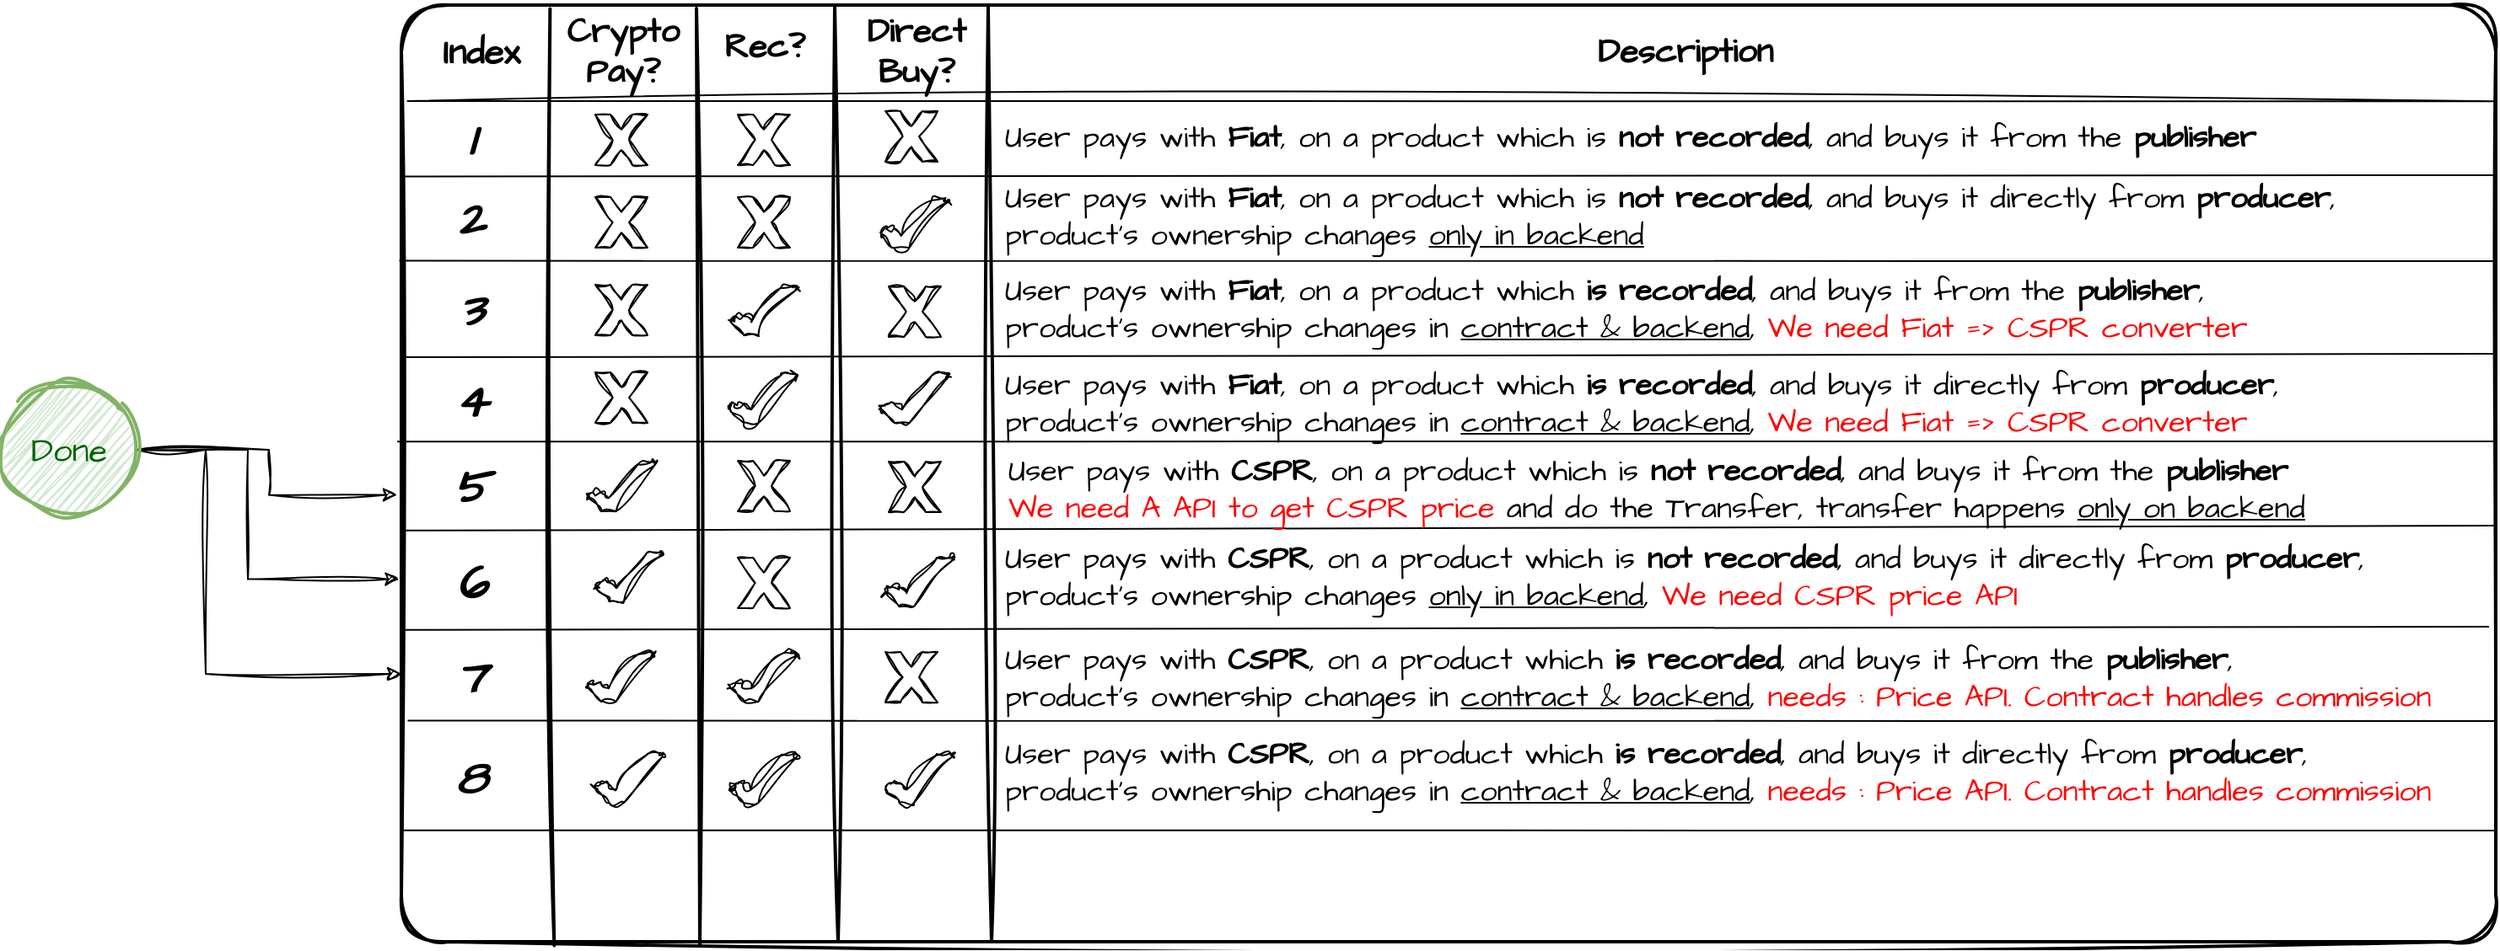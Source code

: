 <mxfile version="21.0.2" type="github">
  <diagram name="Page-1" id="PZljKh_v9Sy79nO4WOEt">
    <mxGraphModel dx="2487" dy="889" grid="0" gridSize="10" guides="1" tooltips="1" connect="1" arrows="1" fold="1" page="0" pageScale="1" pageWidth="827" pageHeight="1169" math="0" shadow="0">
      <root>
        <mxCell id="0" />
        <mxCell id="1" parent="0" />
        <mxCell id="-IJt66C-pTHhGQoxeayv-2" value="" style="rounded=1;whiteSpace=wrap;html=1;sketch=1;hachureGap=4;jiggle=2;curveFitting=1;fontFamily=Architects Daughter;fontSource=https%3A%2F%2Ffonts.googleapis.com%2Fcss%3Ffamily%3DArchitects%2BDaughter;fontSize=20;arcSize=5;strokeWidth=2;" vertex="1" parent="1">
          <mxGeometry x="-228" y="84" width="1242" height="556" as="geometry" />
        </mxCell>
        <mxCell id="-IJt66C-pTHhGQoxeayv-3" value="" style="endArrow=none;html=1;rounded=0;sketch=1;hachureGap=4;jiggle=2;curveFitting=1;fontFamily=Architects Daughter;fontSource=https%3A%2F%2Ffonts.googleapis.com%2Fcss%3Ffamily%3DArchitects%2BDaughter;fontSize=16;entryX=0.071;entryY=0.004;entryDx=0;entryDy=0;entryPerimeter=0;exitX=0.073;exitY=1.004;exitDx=0;exitDy=0;exitPerimeter=0;strokeWidth=2;" edge="1" parent="1" source="-IJt66C-pTHhGQoxeayv-2" target="-IJt66C-pTHhGQoxeayv-2">
          <mxGeometry width="50" height="50" relative="1" as="geometry">
            <mxPoint x="-122" y="31" as="sourcePoint" />
            <mxPoint x="-72" y="-19" as="targetPoint" />
          </mxGeometry>
        </mxCell>
        <mxCell id="-IJt66C-pTHhGQoxeayv-4" value="" style="endArrow=none;html=1;rounded=0;sketch=1;hachureGap=4;jiggle=2;curveFitting=1;fontFamily=Architects Daughter;fontSource=https%3A%2F%2Ffonts.googleapis.com%2Fcss%3Ffamily%3DArchitects%2BDaughter;fontSize=16;entryX=0.071;entryY=0.004;entryDx=0;entryDy=0;entryPerimeter=0;exitX=0.073;exitY=1.004;exitDx=0;exitDy=0;exitPerimeter=0;strokeWidth=2;" edge="1" parent="1">
          <mxGeometry width="50" height="50" relative="1" as="geometry">
            <mxPoint x="31" y="640" as="sourcePoint" />
            <mxPoint x="29" y="84" as="targetPoint" />
          </mxGeometry>
        </mxCell>
        <mxCell id="-IJt66C-pTHhGQoxeayv-5" value="" style="endArrow=none;html=1;rounded=0;sketch=1;hachureGap=4;jiggle=2;curveFitting=1;fontFamily=Architects Daughter;fontSource=https%3A%2F%2Ffonts.googleapis.com%2Fcss%3Ffamily%3DArchitects%2BDaughter;fontSize=16;entryX=0.071;entryY=0.004;entryDx=0;entryDy=0;entryPerimeter=0;exitX=0.073;exitY=1.004;exitDx=0;exitDy=0;exitPerimeter=0;strokeWidth=2;" edge="1" parent="1">
          <mxGeometry width="50" height="50" relative="1" as="geometry">
            <mxPoint x="122" y="640" as="sourcePoint" />
            <mxPoint x="120" y="84" as="targetPoint" />
          </mxGeometry>
        </mxCell>
        <mxCell id="-IJt66C-pTHhGQoxeayv-6" value="" style="endArrow=none;html=1;rounded=0;sketch=1;hachureGap=4;jiggle=2;curveFitting=1;fontFamily=Architects Daughter;fontSource=https%3A%2F%2Ffonts.googleapis.com%2Fcss%3Ffamily%3DArchitects%2BDaughter;fontSize=16;exitX=0.003;exitY=0.099;exitDx=0;exitDy=0;exitPerimeter=0;entryX=0.999;entryY=0.092;entryDx=0;entryDy=0;entryPerimeter=0;" edge="1" parent="1">
          <mxGeometry width="50" height="50" relative="1" as="geometry">
            <mxPoint x="-224.274" y="141.044" as="sourcePoint" />
            <mxPoint x="1012.846" y="141.152" as="targetPoint" />
          </mxGeometry>
        </mxCell>
        <mxCell id="-IJt66C-pTHhGQoxeayv-7" value="Crypto&lt;br&gt;Pay?" style="text;html=1;align=center;verticalAlign=middle;resizable=0;points=[];autosize=1;strokeColor=none;fillColor=none;fontSize=20;fontFamily=Architects Daughter;fontStyle=1" vertex="1" parent="1">
          <mxGeometry x="-140" y="81" width="85" height="60" as="geometry" />
        </mxCell>
        <mxCell id="-IJt66C-pTHhGQoxeayv-8" value="Rec?" style="text;html=1;align=center;verticalAlign=middle;resizable=0;points=[];autosize=1;strokeColor=none;fillColor=none;fontSize=20;fontFamily=Architects Daughter;fontStyle=1" vertex="1" parent="1">
          <mxGeometry x="-46" y="90" width="66" height="36" as="geometry" />
        </mxCell>
        <mxCell id="-IJt66C-pTHhGQoxeayv-9" value="Direct &lt;br&gt;Buy?" style="text;html=1;align=center;verticalAlign=middle;resizable=0;points=[];autosize=1;strokeColor=none;fillColor=none;fontSize=20;fontFamily=Architects Daughter;fontStyle=1" vertex="1" parent="1">
          <mxGeometry x="38" y="81" width="77" height="60" as="geometry" />
        </mxCell>
        <mxCell id="-IJt66C-pTHhGQoxeayv-10" value="&lt;b&gt;Description&lt;/b&gt;" style="text;html=1;align=center;verticalAlign=middle;resizable=0;points=[];autosize=1;strokeColor=none;fillColor=none;fontSize=20;fontFamily=Architects Daughter;" vertex="1" parent="1">
          <mxGeometry x="472" y="93" width="122" height="36" as="geometry" />
        </mxCell>
        <mxCell id="-IJt66C-pTHhGQoxeayv-11" value="" style="endArrow=none;html=1;rounded=0;hachureGap=4;fontFamily=Architects Daughter;fontSource=https%3A%2F%2Ffonts.googleapis.com%2Fcss%3Ffamily%3DArchitects%2BDaughter;fontSize=16;exitX=0.001;exitY=0.183;exitDx=0;exitDy=0;exitPerimeter=0;entryX=0.999;entryY=0.092;entryDx=0;entryDy=0;entryPerimeter=0;strokeWidth=1;" edge="1" parent="1" source="-IJt66C-pTHhGQoxeayv-2">
          <mxGeometry width="50" height="50" relative="1" as="geometry">
            <mxPoint x="-139" y="186" as="sourcePoint" />
            <mxPoint x="1014" y="185" as="targetPoint" />
          </mxGeometry>
        </mxCell>
        <mxCell id="-IJt66C-pTHhGQoxeayv-12" value="" style="endArrow=none;html=1;rounded=0;hachureGap=4;fontFamily=Architects Daughter;fontSource=https%3A%2F%2Ffonts.googleapis.com%2Fcss%3Ffamily%3DArchitects%2BDaughter;fontSize=16;exitX=-0.001;exitY=0.273;exitDx=0;exitDy=0;exitPerimeter=0;entryX=0.999;entryY=0.092;entryDx=0;entryDy=0;entryPerimeter=0;" edge="1" parent="1" source="-IJt66C-pTHhGQoxeayv-2">
          <mxGeometry width="50" height="50" relative="1" as="geometry">
            <mxPoint x="-139" y="237" as="sourcePoint" />
            <mxPoint x="1014" y="236" as="targetPoint" />
          </mxGeometry>
        </mxCell>
        <mxCell id="-IJt66C-pTHhGQoxeayv-13" value="" style="endArrow=none;html=1;rounded=0;hachureGap=4;fontFamily=Architects Daughter;fontSource=https%3A%2F%2Ffonts.googleapis.com%2Fcss%3Ffamily%3DArchitects%2BDaughter;fontSize=16;exitX=0.002;exitY=0.376;exitDx=0;exitDy=0;exitPerimeter=0;entryX=0.999;entryY=0.092;entryDx=0;entryDy=0;entryPerimeter=0;" edge="1" parent="1" source="-IJt66C-pTHhGQoxeayv-2">
          <mxGeometry width="50" height="50" relative="1" as="geometry">
            <mxPoint x="-140" y="292" as="sourcePoint" />
            <mxPoint x="1013" y="291" as="targetPoint" />
          </mxGeometry>
        </mxCell>
        <mxCell id="-IJt66C-pTHhGQoxeayv-14" value="" style="endArrow=none;html=1;rounded=0;hachureGap=4;fontFamily=Architects Daughter;fontSource=https%3A%2F%2Ffonts.googleapis.com%2Fcss%3Ffamily%3DArchitects%2BDaughter;fontSize=16;exitX=-0.002;exitY=0.466;exitDx=0;exitDy=0;exitPerimeter=0;entryX=0.999;entryY=0.092;entryDx=0;entryDy=0;entryPerimeter=0;" edge="1" parent="1" source="-IJt66C-pTHhGQoxeayv-2">
          <mxGeometry width="50" height="50" relative="1" as="geometry">
            <mxPoint x="-140" y="344" as="sourcePoint" />
            <mxPoint x="1013" y="343" as="targetPoint" />
          </mxGeometry>
        </mxCell>
        <mxCell id="-IJt66C-pTHhGQoxeayv-15" value="" style="endArrow=none;html=1;rounded=0;hachureGap=4;fontFamily=Architects Daughter;fontSource=https%3A%2F%2Ffonts.googleapis.com%2Fcss%3Ffamily%3DArchitects%2BDaughter;fontSize=16;exitX=0.002;exitY=0.561;exitDx=0;exitDy=0;exitPerimeter=0;entryX=0.999;entryY=0.092;entryDx=0;entryDy=0;entryPerimeter=0;" edge="1" parent="1" source="-IJt66C-pTHhGQoxeayv-2">
          <mxGeometry width="50" height="50" relative="1" as="geometry">
            <mxPoint x="-140" y="394" as="sourcePoint" />
            <mxPoint x="1013" y="393" as="targetPoint" />
          </mxGeometry>
        </mxCell>
        <mxCell id="-IJt66C-pTHhGQoxeayv-16" value="" style="endArrow=none;html=1;rounded=0;hachureGap=4;fontFamily=Architects Daughter;fontSource=https%3A%2F%2Ffonts.googleapis.com%2Fcss%3Ffamily%3DArchitects%2BDaughter;fontSize=16;exitX=0.002;exitY=0.667;exitDx=0;exitDy=0;exitPerimeter=0;entryX=0.999;entryY=0.092;entryDx=0;entryDy=0;entryPerimeter=0;" edge="1" parent="1" source="-IJt66C-pTHhGQoxeayv-2">
          <mxGeometry width="50" height="50" relative="1" as="geometry">
            <mxPoint x="-143" y="454" as="sourcePoint" />
            <mxPoint x="1010" y="453" as="targetPoint" />
          </mxGeometry>
        </mxCell>
        <mxCell id="-IJt66C-pTHhGQoxeayv-17" value="" style="endArrow=none;html=1;rounded=0;hachureGap=4;fontFamily=Architects Daughter;fontSource=https%3A%2F%2Ffonts.googleapis.com%2Fcss%3Ffamily%3DArchitects%2BDaughter;fontSize=16;exitX=0.003;exitY=0.764;exitDx=0;exitDy=0;exitPerimeter=0;entryX=0.999;entryY=0.092;entryDx=0;entryDy=0;entryPerimeter=0;" edge="1" parent="1" source="-IJt66C-pTHhGQoxeayv-2">
          <mxGeometry width="50" height="50" relative="1" as="geometry">
            <mxPoint x="-140" y="510" as="sourcePoint" />
            <mxPoint x="1013" y="509" as="targetPoint" />
          </mxGeometry>
        </mxCell>
        <mxCell id="-IJt66C-pTHhGQoxeayv-18" value="" style="endArrow=none;html=1;rounded=0;hachureGap=4;fontFamily=Architects Daughter;fontSource=https%3A%2F%2Ffonts.googleapis.com%2Fcss%3Ffamily%3DArchitects%2BDaughter;fontSize=16;exitX=0;exitY=0.881;exitDx=0;exitDy=0;exitPerimeter=0;entryX=0.999;entryY=0.092;entryDx=0;entryDy=0;entryPerimeter=0;" edge="1" parent="1" source="-IJt66C-pTHhGQoxeayv-2">
          <mxGeometry width="50" height="50" relative="1" as="geometry">
            <mxPoint x="-140" y="575" as="sourcePoint" />
            <mxPoint x="1013" y="574" as="targetPoint" />
          </mxGeometry>
        </mxCell>
        <mxCell id="-IJt66C-pTHhGQoxeayv-19" value="" style="endArrow=none;html=1;rounded=0;sketch=1;hachureGap=4;jiggle=2;curveFitting=1;fontFamily=Architects Daughter;fontSource=https%3A%2F%2Ffonts.googleapis.com%2Fcss%3Ffamily%3DArchitects%2BDaughter;fontSize=16;entryX=0.071;entryY=0.004;entryDx=0;entryDy=0;entryPerimeter=0;exitX=0.073;exitY=1.004;exitDx=0;exitDy=0;exitPerimeter=0;strokeWidth=2;" edge="1" parent="1">
          <mxGeometry width="50" height="50" relative="1" as="geometry">
            <mxPoint x="-51" y="642" as="sourcePoint" />
            <mxPoint x="-53" y="86" as="targetPoint" />
          </mxGeometry>
        </mxCell>
        <mxCell id="-IJt66C-pTHhGQoxeayv-20" value="Index" style="text;html=1;align=center;verticalAlign=middle;resizable=0;points=[];autosize=1;strokeColor=none;fillColor=none;fontSize=21;fontFamily=Architects Daughter;fontStyle=1" vertex="1" parent="1">
          <mxGeometry x="-213" y="93" width="64" height="37" as="geometry" />
        </mxCell>
        <mxCell id="-IJt66C-pTHhGQoxeayv-22" value="&lt;font style=&quot;font-size: 28px;&quot;&gt;&lt;b style=&quot;font-size: 28px;&quot;&gt;&lt;i style=&quot;font-size: 28px;&quot;&gt;1&lt;/i&gt;&lt;/b&gt;&lt;/font&gt;" style="text;html=1;align=center;verticalAlign=middle;resizable=0;points=[];autosize=1;strokeColor=none;fillColor=none;fontSize=28;fontFamily=Architects Daughter;" vertex="1" parent="1">
          <mxGeometry x="-198" y="141" width="22" height="46" as="geometry" />
        </mxCell>
        <mxCell id="-IJt66C-pTHhGQoxeayv-23" value="&lt;span style=&quot;font-size: 28px;&quot;&gt;&lt;b style=&quot;font-size: 28px;&quot;&gt;&lt;i style=&quot;font-size: 28px;&quot;&gt;2&lt;/i&gt;&lt;/b&gt;&lt;/span&gt;" style="text;html=1;align=center;verticalAlign=middle;resizable=0;points=[];autosize=1;strokeColor=none;fillColor=none;fontSize=28;fontFamily=Architects Daughter;" vertex="1" parent="1">
          <mxGeometry x="-204" y="188" width="34" height="46" as="geometry" />
        </mxCell>
        <mxCell id="-IJt66C-pTHhGQoxeayv-24" value="&lt;span style=&quot;font-size: 28px;&quot;&gt;&lt;b style=&quot;font-size: 28px;&quot;&gt;&lt;i style=&quot;font-size: 28px;&quot;&gt;3&lt;/i&gt;&lt;/b&gt;&lt;/span&gt;" style="text;html=1;align=center;verticalAlign=middle;resizable=0;points=[];autosize=1;strokeColor=none;fillColor=none;fontSize=28;fontFamily=Architects Daughter;" vertex="1" parent="1">
          <mxGeometry x="-203" y="242" width="32" height="46" as="geometry" />
        </mxCell>
        <mxCell id="-IJt66C-pTHhGQoxeayv-25" value="&lt;span style=&quot;font-size: 28px;&quot;&gt;&lt;b style=&quot;font-size: 28px;&quot;&gt;&lt;i style=&quot;font-size: 28px;&quot;&gt;4&lt;/i&gt;&lt;/b&gt;&lt;/span&gt;" style="text;html=1;align=center;verticalAlign=middle;resizable=0;points=[];autosize=1;strokeColor=none;fillColor=none;fontSize=28;fontFamily=Architects Daughter;" vertex="1" parent="1">
          <mxGeometry x="-205.5" y="296" width="37" height="46" as="geometry" />
        </mxCell>
        <mxCell id="-IJt66C-pTHhGQoxeayv-26" value="&lt;span style=&quot;font-size: 28px;&quot;&gt;&lt;b style=&quot;font-size: 28px;&quot;&gt;&lt;i style=&quot;font-size: 28px;&quot;&gt;5&lt;/i&gt;&lt;/b&gt;&lt;/span&gt;" style="text;html=1;align=center;verticalAlign=middle;resizable=0;points=[];autosize=1;strokeColor=none;fillColor=none;fontSize=28;fontFamily=Architects Daughter;" vertex="1" parent="1">
          <mxGeometry x="-206" y="347" width="38" height="46" as="geometry" />
        </mxCell>
        <mxCell id="-IJt66C-pTHhGQoxeayv-27" value="&lt;span style=&quot;font-size: 28px;&quot;&gt;&lt;b style=&quot;font-size: 28px;&quot;&gt;&lt;i style=&quot;font-size: 28px;&quot;&gt;6&lt;/i&gt;&lt;/b&gt;&lt;/span&gt;" style="text;html=1;align=center;verticalAlign=middle;resizable=0;points=[];autosize=1;strokeColor=none;fillColor=none;fontSize=28;fontFamily=Architects Daughter;" vertex="1" parent="1">
          <mxGeometry x="-205" y="404" width="36" height="46" as="geometry" />
        </mxCell>
        <mxCell id="-IJt66C-pTHhGQoxeayv-28" value="&lt;span style=&quot;font-size: 28px;&quot;&gt;&lt;b style=&quot;font-size: 28px;&quot;&gt;&lt;i style=&quot;font-size: 28px;&quot;&gt;7&lt;/i&gt;&lt;/b&gt;&lt;/span&gt;" style="text;html=1;align=center;verticalAlign=middle;resizable=0;points=[];autosize=1;strokeColor=none;fillColor=none;fontSize=28;fontFamily=Architects Daughter;" vertex="1" parent="1">
          <mxGeometry x="-204.5" y="460" width="35" height="46" as="geometry" />
        </mxCell>
        <mxCell id="-IJt66C-pTHhGQoxeayv-29" value="&lt;span style=&quot;font-size: 28px;&quot;&gt;&lt;b style=&quot;font-size: 28px;&quot;&gt;&lt;i style=&quot;font-size: 28px;&quot;&gt;8&lt;/i&gt;&lt;/b&gt;&lt;/span&gt;" style="text;html=1;align=center;verticalAlign=middle;resizable=0;points=[];autosize=1;strokeColor=none;fillColor=none;fontSize=28;fontFamily=Architects Daughter;" vertex="1" parent="1">
          <mxGeometry x="-205" y="520" width="36" height="46" as="geometry" />
        </mxCell>
        <mxCell id="-IJt66C-pTHhGQoxeayv-34" value="" style="verticalLabelPosition=bottom;verticalAlign=top;html=1;shape=mxgraph.basic.x;sketch=1;hachureGap=4;jiggle=2;curveFitting=1;fontFamily=Architects Daughter;fontSource=https%3A%2F%2Ffonts.googleapis.com%2Fcss%3Ffamily%3DArchitects%2BDaughter;fontSize=20;" vertex="1" parent="1">
          <mxGeometry x="-113" y="149" width="31" height="30" as="geometry" />
        </mxCell>
        <mxCell id="-IJt66C-pTHhGQoxeayv-35" value="" style="verticalLabelPosition=bottom;verticalAlign=top;html=1;shape=mxgraph.basic.x;sketch=1;hachureGap=4;jiggle=2;curveFitting=1;fontFamily=Architects Daughter;fontSource=https%3A%2F%2Ffonts.googleapis.com%2Fcss%3Ffamily%3DArchitects%2BDaughter;fontSize=20;" vertex="1" parent="1">
          <mxGeometry x="-113" y="198" width="31" height="30" as="geometry" />
        </mxCell>
        <mxCell id="-IJt66C-pTHhGQoxeayv-36" value="" style="verticalLabelPosition=bottom;verticalAlign=top;html=1;shape=mxgraph.basic.x;sketch=1;hachureGap=4;jiggle=2;curveFitting=1;fontFamily=Architects Daughter;fontSource=https%3A%2F%2Ffonts.googleapis.com%2Fcss%3Ffamily%3DArchitects%2BDaughter;fontSize=20;" vertex="1" parent="1">
          <mxGeometry x="-113" y="250" width="31" height="30" as="geometry" />
        </mxCell>
        <mxCell id="-IJt66C-pTHhGQoxeayv-37" value="" style="verticalLabelPosition=bottom;verticalAlign=top;html=1;shape=mxgraph.basic.x;sketch=1;hachureGap=4;jiggle=2;curveFitting=1;fontFamily=Architects Daughter;fontSource=https%3A%2F%2Ffonts.googleapis.com%2Fcss%3Ffamily%3DArchitects%2BDaughter;fontSize=20;" vertex="1" parent="1">
          <mxGeometry x="-113" y="302" width="31" height="30" as="geometry" />
        </mxCell>
        <mxCell id="-IJt66C-pTHhGQoxeayv-38" value="" style="verticalLabelPosition=bottom;verticalAlign=top;html=1;shape=mxgraph.basic.tick;sketch=1;hachureGap=4;jiggle=2;curveFitting=1;fontFamily=Architects Daughter;fontSource=https%3A%2F%2Ffonts.googleapis.com%2Fcss%3Ffamily%3DArchitects%2BDaughter;fontSize=20;" vertex="1" parent="1">
          <mxGeometry x="-117.62" y="354.5" width="40.25" height="31" as="geometry" />
        </mxCell>
        <mxCell id="-IJt66C-pTHhGQoxeayv-39" value="" style="verticalLabelPosition=bottom;verticalAlign=top;html=1;shape=mxgraph.basic.tick;sketch=1;hachureGap=4;jiggle=2;curveFitting=1;fontFamily=Architects Daughter;fontSource=https%3A%2F%2Ffonts.googleapis.com%2Fcss%3Ffamily%3DArchitects%2BDaughter;fontSize=20;" vertex="1" parent="1">
          <mxGeometry x="-113" y="408" width="40.25" height="31" as="geometry" />
        </mxCell>
        <mxCell id="-IJt66C-pTHhGQoxeayv-40" value="" style="verticalLabelPosition=bottom;verticalAlign=top;html=1;shape=mxgraph.basic.tick;sketch=1;hachureGap=4;jiggle=2;curveFitting=1;fontFamily=Architects Daughter;fontSource=https%3A%2F%2Ffonts.googleapis.com%2Fcss%3Ffamily%3DArchitects%2BDaughter;fontSize=20;" vertex="1" parent="1">
          <mxGeometry x="-117.62" y="467.5" width="40.25" height="31" as="geometry" />
        </mxCell>
        <mxCell id="-IJt66C-pTHhGQoxeayv-41" value="" style="verticalLabelPosition=bottom;verticalAlign=top;html=1;shape=mxgraph.basic.tick;sketch=1;hachureGap=4;jiggle=2;curveFitting=1;fontFamily=Architects Daughter;fontSource=https%3A%2F%2Ffonts.googleapis.com%2Fcss%3Ffamily%3DArchitects%2BDaughter;fontSize=20;" vertex="1" parent="1">
          <mxGeometry x="-113" y="527.5" width="40.25" height="31" as="geometry" />
        </mxCell>
        <mxCell id="-IJt66C-pTHhGQoxeayv-42" value="" style="verticalLabelPosition=bottom;verticalAlign=top;html=1;shape=mxgraph.basic.x;sketch=1;hachureGap=4;jiggle=2;curveFitting=1;fontFamily=Architects Daughter;fontSource=https%3A%2F%2Ffonts.googleapis.com%2Fcss%3Ffamily%3DArchitects%2BDaughter;fontSize=20;" vertex="1" parent="1">
          <mxGeometry x="-28.5" y="149" width="31" height="30" as="geometry" />
        </mxCell>
        <mxCell id="-IJt66C-pTHhGQoxeayv-43" value="" style="verticalLabelPosition=bottom;verticalAlign=top;html=1;shape=mxgraph.basic.x;sketch=1;hachureGap=4;jiggle=2;curveFitting=1;fontFamily=Architects Daughter;fontSource=https%3A%2F%2Ffonts.googleapis.com%2Fcss%3Ffamily%3DArchitects%2BDaughter;fontSize=20;" vertex="1" parent="1">
          <mxGeometry x="-28.5" y="198" width="31" height="30" as="geometry" />
        </mxCell>
        <mxCell id="-IJt66C-pTHhGQoxeayv-44" value="" style="verticalLabelPosition=bottom;verticalAlign=top;html=1;shape=mxgraph.basic.x;sketch=1;hachureGap=4;jiggle=2;curveFitting=1;fontFamily=Architects Daughter;fontSource=https%3A%2F%2Ffonts.googleapis.com%2Fcss%3Ffamily%3DArchitects%2BDaughter;fontSize=20;" vertex="1" parent="1">
          <mxGeometry x="-28.5" y="354.5" width="31" height="30" as="geometry" />
        </mxCell>
        <mxCell id="-IJt66C-pTHhGQoxeayv-45" value="" style="verticalLabelPosition=bottom;verticalAlign=top;html=1;shape=mxgraph.basic.x;sketch=1;hachureGap=4;jiggle=2;curveFitting=1;fontFamily=Architects Daughter;fontSource=https%3A%2F%2Ffonts.googleapis.com%2Fcss%3Ffamily%3DArchitects%2BDaughter;fontSize=20;" vertex="1" parent="1">
          <mxGeometry x="-28.5" y="412" width="31" height="30" as="geometry" />
        </mxCell>
        <mxCell id="-IJt66C-pTHhGQoxeayv-46" value="" style="verticalLabelPosition=bottom;verticalAlign=top;html=1;shape=mxgraph.basic.tick;sketch=1;hachureGap=4;jiggle=2;curveFitting=1;fontFamily=Architects Daughter;fontSource=https%3A%2F%2Ffonts.googleapis.com%2Fcss%3Ffamily%3DArchitects%2BDaughter;fontSize=20;" vertex="1" parent="1">
          <mxGeometry x="-33.13" y="250" width="40.25" height="31" as="geometry" />
        </mxCell>
        <mxCell id="-IJt66C-pTHhGQoxeayv-47" value="" style="verticalLabelPosition=bottom;verticalAlign=top;html=1;shape=mxgraph.basic.tick;sketch=1;hachureGap=4;jiggle=2;curveFitting=1;fontFamily=Architects Daughter;fontSource=https%3A%2F%2Ffonts.googleapis.com%2Fcss%3Ffamily%3DArchitects%2BDaughter;fontSize=20;" vertex="1" parent="1">
          <mxGeometry x="-33.13" y="302" width="40.25" height="31" as="geometry" />
        </mxCell>
        <mxCell id="-IJt66C-pTHhGQoxeayv-48" value="" style="verticalLabelPosition=bottom;verticalAlign=top;html=1;shape=mxgraph.basic.tick;sketch=1;hachureGap=4;jiggle=2;curveFitting=1;fontFamily=Architects Daughter;fontSource=https%3A%2F%2Ffonts.googleapis.com%2Fcss%3Ffamily%3DArchitects%2BDaughter;fontSize=20;" vertex="1" parent="1">
          <mxGeometry x="-33.13" y="467.5" width="40.25" height="31" as="geometry" />
        </mxCell>
        <mxCell id="-IJt66C-pTHhGQoxeayv-49" value="" style="verticalLabelPosition=bottom;verticalAlign=top;html=1;shape=mxgraph.basic.tick;sketch=1;hachureGap=4;jiggle=2;curveFitting=1;fontFamily=Architects Daughter;fontSource=https%3A%2F%2Ffonts.googleapis.com%2Fcss%3Ffamily%3DArchitects%2BDaughter;fontSize=20;" vertex="1" parent="1">
          <mxGeometry x="-33.13" y="527.5" width="40.25" height="31" as="geometry" />
        </mxCell>
        <mxCell id="-IJt66C-pTHhGQoxeayv-50" value="" style="verticalLabelPosition=bottom;verticalAlign=top;html=1;shape=mxgraph.basic.x;sketch=1;hachureGap=4;jiggle=2;curveFitting=1;fontFamily=Architects Daughter;fontSource=https%3A%2F%2Ffonts.googleapis.com%2Fcss%3Ffamily%3DArchitects%2BDaughter;fontSize=20;" vertex="1" parent="1">
          <mxGeometry x="59" y="147" width="31" height="30" as="geometry" />
        </mxCell>
        <mxCell id="-IJt66C-pTHhGQoxeayv-51" value="" style="verticalLabelPosition=bottom;verticalAlign=top;html=1;shape=mxgraph.basic.x;sketch=1;hachureGap=4;jiggle=2;curveFitting=1;fontFamily=Architects Daughter;fontSource=https%3A%2F%2Ffonts.googleapis.com%2Fcss%3Ffamily%3DArchitects%2BDaughter;fontSize=20;" vertex="1" parent="1">
          <mxGeometry x="61" y="251" width="31" height="30" as="geometry" />
        </mxCell>
        <mxCell id="-IJt66C-pTHhGQoxeayv-52" value="" style="verticalLabelPosition=bottom;verticalAlign=top;html=1;shape=mxgraph.basic.x;sketch=1;hachureGap=4;jiggle=2;curveFitting=1;fontFamily=Architects Daughter;fontSource=https%3A%2F%2Ffonts.googleapis.com%2Fcss%3Ffamily%3DArchitects%2BDaughter;fontSize=20;" vertex="1" parent="1">
          <mxGeometry x="61" y="355" width="31" height="30" as="geometry" />
        </mxCell>
        <mxCell id="-IJt66C-pTHhGQoxeayv-53" value="" style="verticalLabelPosition=bottom;verticalAlign=top;html=1;shape=mxgraph.basic.x;sketch=1;hachureGap=4;jiggle=2;curveFitting=1;fontFamily=Architects Daughter;fontSource=https%3A%2F%2Ffonts.googleapis.com%2Fcss%3Ffamily%3DArchitects%2BDaughter;fontSize=20;" vertex="1" parent="1">
          <mxGeometry x="59" y="468" width="31" height="30" as="geometry" />
        </mxCell>
        <mxCell id="-IJt66C-pTHhGQoxeayv-54" value="" style="verticalLabelPosition=bottom;verticalAlign=top;html=1;shape=mxgraph.basic.tick;sketch=1;hachureGap=4;jiggle=2;curveFitting=1;fontFamily=Architects Daughter;fontSource=https%3A%2F%2Ffonts.googleapis.com%2Fcss%3Ffamily%3DArchitects%2BDaughter;fontSize=20;" vertex="1" parent="1">
          <mxGeometry x="56.38" y="198" width="40.25" height="31" as="geometry" />
        </mxCell>
        <mxCell id="-IJt66C-pTHhGQoxeayv-55" value="" style="verticalLabelPosition=bottom;verticalAlign=top;html=1;shape=mxgraph.basic.tick;sketch=1;hachureGap=4;jiggle=2;curveFitting=1;fontFamily=Architects Daughter;fontSource=https%3A%2F%2Ffonts.googleapis.com%2Fcss%3Ffamily%3DArchitects%2BDaughter;fontSize=20;" vertex="1" parent="1">
          <mxGeometry x="56.38" y="302" width="40.25" height="31" as="geometry" />
        </mxCell>
        <mxCell id="-IJt66C-pTHhGQoxeayv-56" value="" style="verticalLabelPosition=bottom;verticalAlign=top;html=1;shape=mxgraph.basic.tick;sketch=1;hachureGap=4;jiggle=2;curveFitting=1;fontFamily=Architects Daughter;fontSource=https%3A%2F%2Ffonts.googleapis.com%2Fcss%3Ffamily%3DArchitects%2BDaughter;fontSize=20;" vertex="1" parent="1">
          <mxGeometry x="59" y="411" width="40.25" height="31" as="geometry" />
        </mxCell>
        <mxCell id="-IJt66C-pTHhGQoxeayv-57" value="" style="verticalLabelPosition=bottom;verticalAlign=top;html=1;shape=mxgraph.basic.tick;sketch=1;hachureGap=4;jiggle=2;curveFitting=1;fontFamily=Architects Daughter;fontSource=https%3A%2F%2Ffonts.googleapis.com%2Fcss%3Ffamily%3DArchitects%2BDaughter;fontSize=20;" vertex="1" parent="1">
          <mxGeometry x="59" y="527.5" width="40.25" height="31" as="geometry" />
        </mxCell>
        <mxCell id="-IJt66C-pTHhGQoxeayv-58" value="User pays with &lt;b&gt;Fiat&lt;/b&gt;, on a product which is &lt;b&gt;not recorded&lt;/b&gt;, and buys it from the &lt;b&gt;publisher&lt;/b&gt;" style="text;html=1;align=left;verticalAlign=middle;resizable=0;points=[];autosize=1;strokeColor=none;fillColor=none;fontSize=18;fontFamily=Architects Daughter;fontStyle=0" vertex="1" parent="1">
          <mxGeometry x="128" y="145" width="760" height="34" as="geometry" />
        </mxCell>
        <mxCell id="-IJt66C-pTHhGQoxeayv-60" value="User pays with &lt;b&gt;Fiat&lt;/b&gt;, on a product which is &lt;b&gt;not recorded&lt;/b&gt;, and buys it directly from &lt;b&gt;producer&lt;/b&gt;, &lt;br style=&quot;font-size: 18px;&quot;&gt;product&#39;s ownership changes &lt;u&gt;only in backend&lt;/u&gt;" style="text;html=1;align=left;verticalAlign=middle;resizable=0;points=[];autosize=1;strokeColor=none;fillColor=none;fontSize=18;fontFamily=Architects Daughter;fontStyle=0" vertex="1" parent="1">
          <mxGeometry x="128" y="181" width="807" height="55" as="geometry" />
        </mxCell>
        <mxCell id="-IJt66C-pTHhGQoxeayv-61" value="User pays with &lt;b&gt;Fiat&lt;/b&gt;, on a product which &lt;b&gt;is recorded&lt;/b&gt;, and buys it from the &lt;b&gt;publisher&lt;/b&gt;, &lt;br style=&quot;font-size: 18px;&quot;&gt;product&#39;s ownership changes in &lt;u&gt;contract &amp;amp; backend&lt;/u&gt;, &lt;font color=&quot;#ff0505&quot;&gt;We need Fiat =&amp;gt; CSPR converter&lt;/font&gt;" style="text;html=1;align=left;verticalAlign=middle;resizable=0;points=[];autosize=1;strokeColor=none;fillColor=none;fontSize=18;fontFamily=Architects Daughter;fontStyle=0" vertex="1" parent="1">
          <mxGeometry x="128" y="236" width="755" height="55" as="geometry" />
        </mxCell>
        <mxCell id="-IJt66C-pTHhGQoxeayv-62" value="User pays with &lt;b&gt;Fiat&lt;/b&gt;, on a product which &lt;b&gt;is recorded&lt;/b&gt;, and buys it directly from &lt;b&gt;producer&lt;/b&gt;, &lt;br style=&quot;font-size: 18px;&quot;&gt;product&#39;s ownership changes in &lt;u&gt;contract &amp;amp; backend&lt;/u&gt;, &lt;font color=&quot;#ff0505&quot;&gt;We need Fiat =&amp;gt; CSPR converter&lt;/font&gt;" style="text;html=1;align=left;verticalAlign=middle;resizable=0;points=[];autosize=1;strokeColor=none;fillColor=none;fontSize=18;fontFamily=Architects Daughter;fontStyle=0" vertex="1" parent="1">
          <mxGeometry x="128" y="292" width="774" height="55" as="geometry" />
        </mxCell>
        <mxCell id="-IJt66C-pTHhGQoxeayv-64" value="User pays with &lt;b&gt;CSPR&lt;/b&gt;, on a product which is &lt;b&gt;not recorded&lt;/b&gt;, and buys it from the &lt;b&gt;publisher&lt;/b&gt;&lt;br&gt;&lt;font color=&quot;#ff0505&quot;&gt;We need A API to get CSPR price&lt;/font&gt; and do the Transfer, transfer happens &lt;u&gt;only on backend&lt;/u&gt;" style="text;html=1;align=left;verticalAlign=middle;resizable=0;points=[];autosize=1;strokeColor=none;fillColor=none;fontSize=18;fontFamily=Architects Daughter;fontStyle=0" vertex="1" parent="1">
          <mxGeometry x="130" y="343" width="787" height="55" as="geometry" />
        </mxCell>
        <mxCell id="-IJt66C-pTHhGQoxeayv-65" value="User pays with &lt;b&gt;CSPR&lt;/b&gt;, on a product which is &lt;b&gt;not recorded&lt;/b&gt;, and buys it directly from &lt;b&gt;producer&lt;/b&gt;, &lt;br style=&quot;font-size: 18px;&quot;&gt;product&#39;s ownership changes &lt;u&gt;only in backend&lt;/u&gt;, &lt;font color=&quot;#ff0505&quot;&gt;We need CSPR price API&lt;/font&gt;" style="text;html=1;align=left;verticalAlign=middle;resizable=0;points=[];autosize=1;strokeColor=none;fillColor=none;fontSize=18;fontFamily=Architects Daughter;fontStyle=0" vertex="1" parent="1">
          <mxGeometry x="128" y="395" width="824" height="55" as="geometry" />
        </mxCell>
        <mxCell id="-IJt66C-pTHhGQoxeayv-67" value="User pays with &lt;b&gt;CSPR&lt;/b&gt;, on a product which &lt;b&gt;is recorded&lt;/b&gt;, and buys it from the &lt;b&gt;publisher&lt;/b&gt;, &lt;br style=&quot;font-size: 18px;&quot;&gt;product&#39;s ownership changes in &lt;u&gt;contract &amp;amp; backend&lt;/u&gt;, &lt;font color=&quot;#ff0505&quot;&gt;needs : Price API. Contract handles commission&lt;/font&gt;" style="text;html=1;align=left;verticalAlign=middle;resizable=0;points=[];autosize=1;strokeColor=none;fillColor=none;fontSize=18;fontFamily=Architects Daughter;fontStyle=0" vertex="1" parent="1">
          <mxGeometry x="128" y="455.5" width="864" height="55" as="geometry" />
        </mxCell>
        <mxCell id="-IJt66C-pTHhGQoxeayv-68" value="User pays with &lt;b&gt;CSPR&lt;/b&gt;, on a product which &lt;b&gt;is recorded&lt;/b&gt;, and buys it directly from &lt;b&gt;producer&lt;/b&gt;, &lt;br style=&quot;font-size: 18px;&quot;&gt;product&#39;s ownership changes in &lt;u&gt;contract &amp;amp; backend&lt;/u&gt;, &lt;font color=&quot;#ff0505&quot;&gt;needs : Price API. Contract handles commission&lt;/font&gt;" style="text;html=1;align=left;verticalAlign=middle;resizable=0;points=[];autosize=1;strokeColor=none;fillColor=none;fontSize=18;fontFamily=Architects Daughter;fontStyle=0" vertex="1" parent="1">
          <mxGeometry x="128" y="511" width="864" height="55" as="geometry" />
        </mxCell>
        <mxCell id="-IJt66C-pTHhGQoxeayv-70" style="edgeStyle=orthogonalEdgeStyle;rounded=0;sketch=1;hachureGap=4;jiggle=2;curveFitting=1;orthogonalLoop=1;jettySize=auto;html=1;entryX=-0.002;entryY=0.523;entryDx=0;entryDy=0;entryPerimeter=0;fontFamily=Architects Daughter;fontSource=https%3A%2F%2Ffonts.googleapis.com%2Fcss%3Ffamily%3DArchitects%2BDaughter;fontSize=16;" edge="1" parent="1" source="-IJt66C-pTHhGQoxeayv-69" target="-IJt66C-pTHhGQoxeayv-2">
          <mxGeometry relative="1" as="geometry" />
        </mxCell>
        <mxCell id="-IJt66C-pTHhGQoxeayv-71" style="edgeStyle=orthogonalEdgeStyle;rounded=0;sketch=1;hachureGap=4;jiggle=2;curveFitting=1;orthogonalLoop=1;jettySize=auto;html=1;exitX=1;exitY=0.5;exitDx=0;exitDy=0;entryX=-0.001;entryY=0.613;entryDx=0;entryDy=0;entryPerimeter=0;fontFamily=Architects Daughter;fontSource=https%3A%2F%2Ffonts.googleapis.com%2Fcss%3Ffamily%3DArchitects%2BDaughter;fontSize=16;" edge="1" parent="1" source="-IJt66C-pTHhGQoxeayv-69" target="-IJt66C-pTHhGQoxeayv-2">
          <mxGeometry relative="1" as="geometry">
            <Array as="points">
              <mxPoint x="-319" y="348" />
              <mxPoint x="-319" y="425" />
            </Array>
          </mxGeometry>
        </mxCell>
        <mxCell id="-IJt66C-pTHhGQoxeayv-72" style="edgeStyle=orthogonalEdgeStyle;rounded=0;sketch=1;hachureGap=4;jiggle=2;curveFitting=1;orthogonalLoop=1;jettySize=auto;html=1;entryX=0;entryY=0.714;entryDx=0;entryDy=0;entryPerimeter=0;fontFamily=Architects Daughter;fontSource=https%3A%2F%2Ffonts.googleapis.com%2Fcss%3Ffamily%3DArchitects%2BDaughter;fontSize=16;" edge="1" parent="1" source="-IJt66C-pTHhGQoxeayv-69" target="-IJt66C-pTHhGQoxeayv-2">
          <mxGeometry relative="1" as="geometry">
            <Array as="points">
              <mxPoint x="-344" y="348" />
              <mxPoint x="-344" y="481" />
            </Array>
          </mxGeometry>
        </mxCell>
        <mxCell id="-IJt66C-pTHhGQoxeayv-69" value="Done" style="ellipse;whiteSpace=wrap;html=1;aspect=fixed;sketch=1;hachureGap=4;jiggle=2;curveFitting=1;fontFamily=Architects Daughter;fontSource=https%3A%2F%2Ffonts.googleapis.com%2Fcss%3Ffamily%3DArchitects%2BDaughter;fontSize=20;fillColor=#d5e8d4;strokeColor=#82b366;strokeWidth=2;fontColor=#006600;" vertex="1" parent="1">
          <mxGeometry x="-465" y="308" width="80" height="80" as="geometry" />
        </mxCell>
      </root>
    </mxGraphModel>
  </diagram>
</mxfile>
